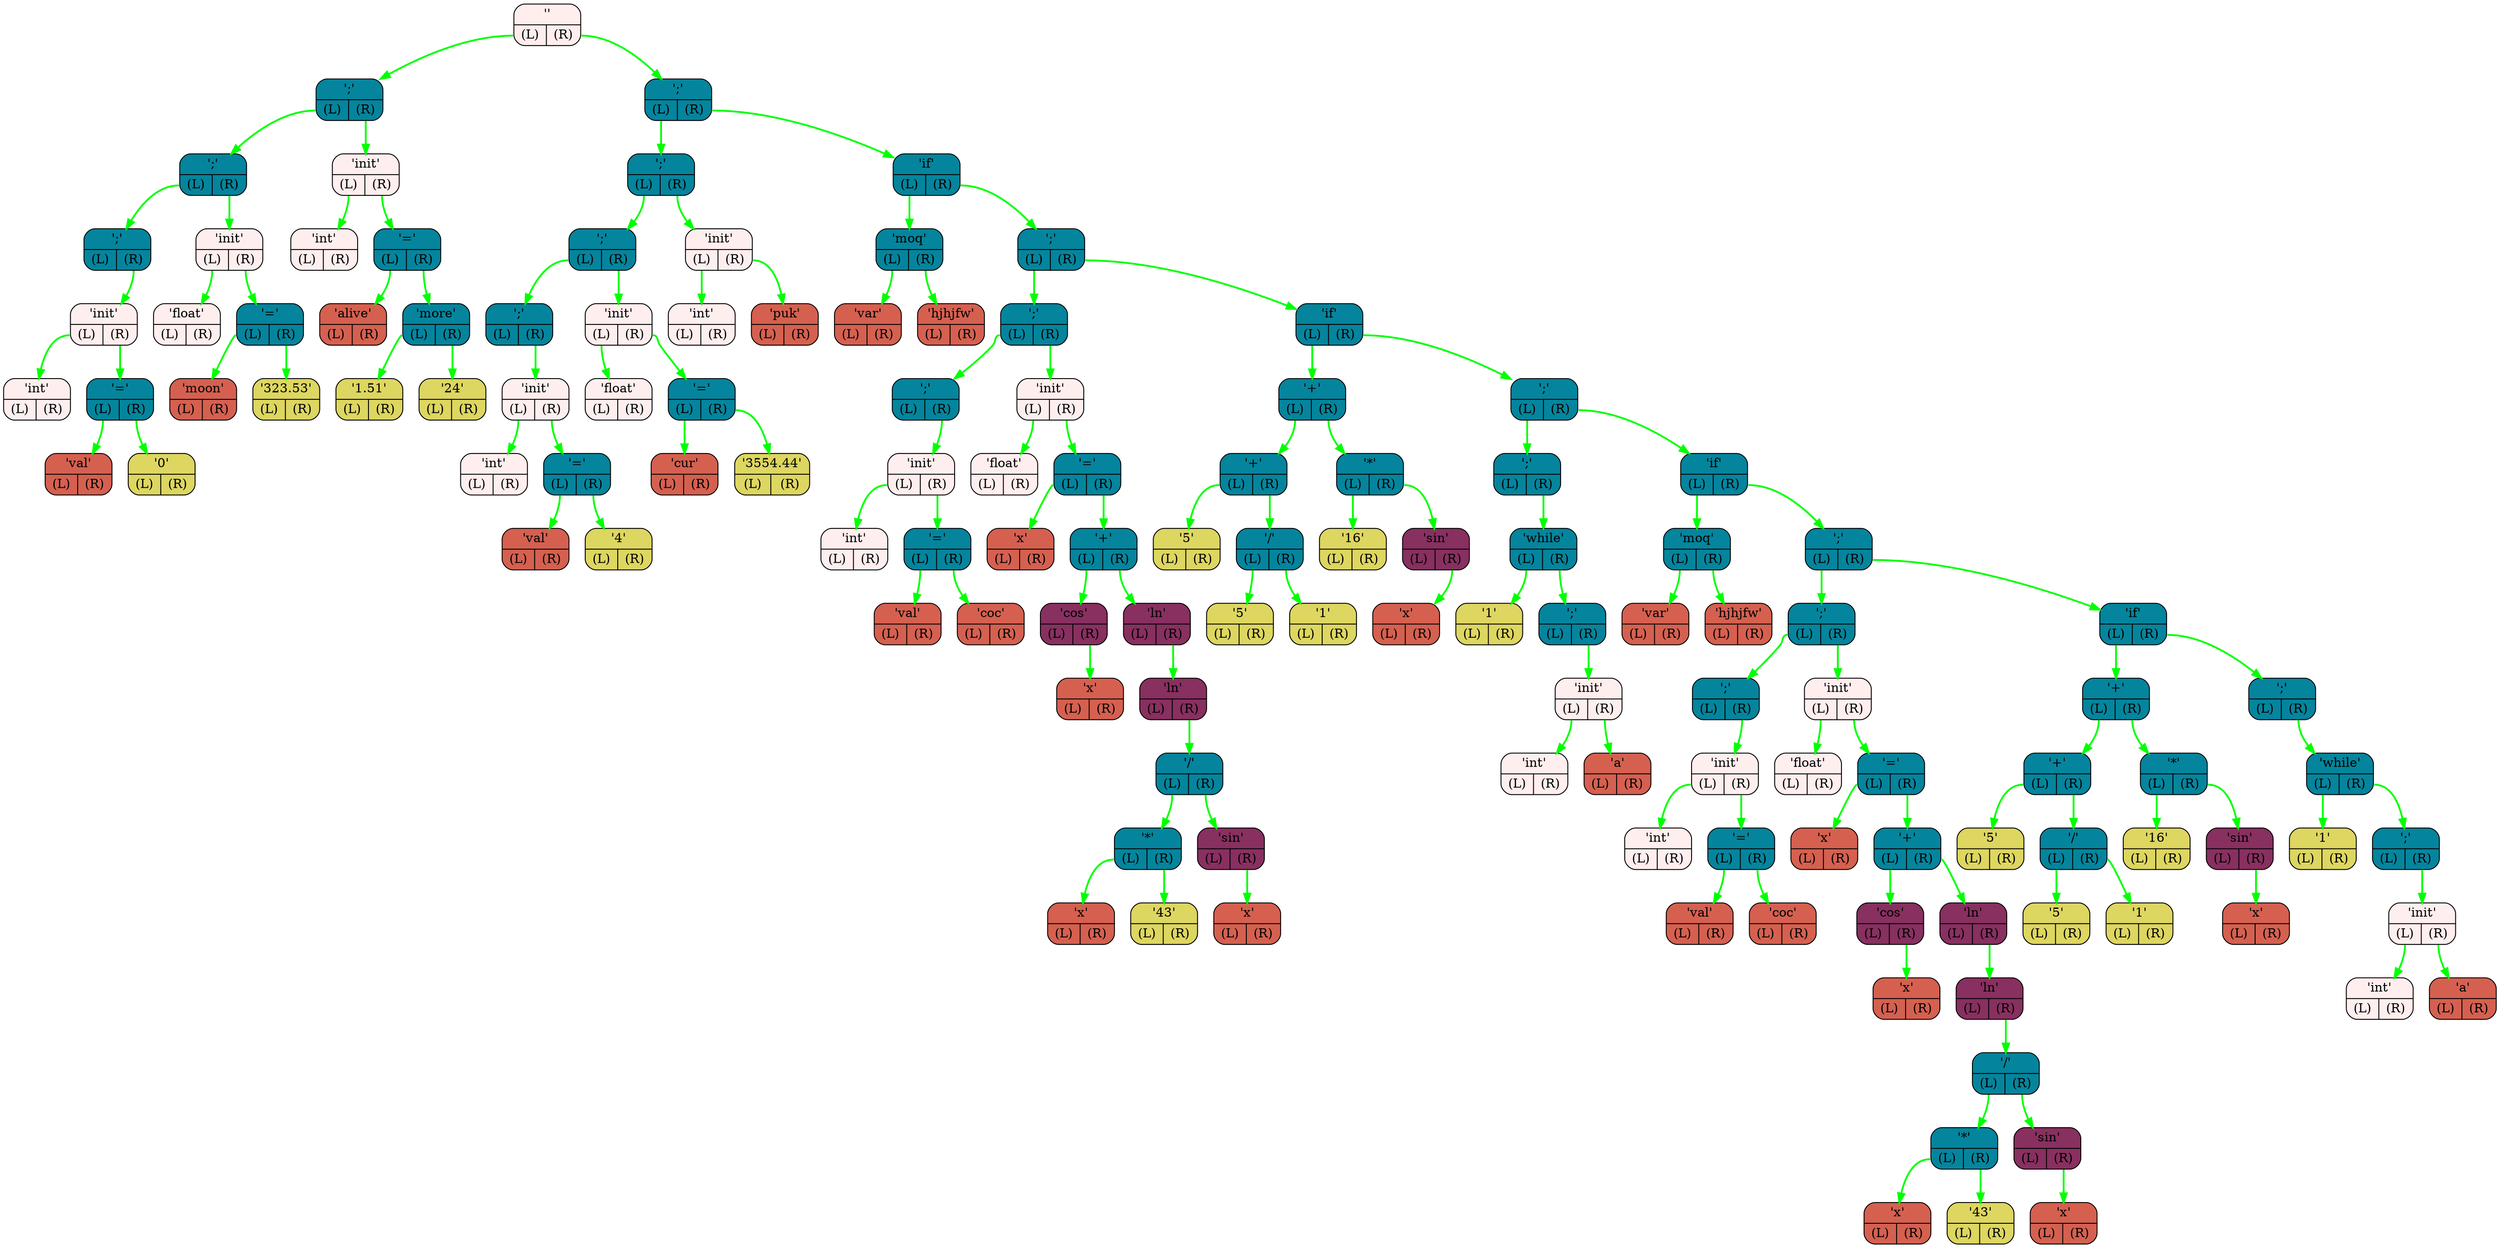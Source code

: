 digraph G{
    rankdir=TB;
    NODE0x7ffe79011ff8[shape="Mrecord",color="black",fillcolor="#FFEEEE",style="filled",label="{'' | {<L> (L) | <R> (R)}}"]
    NODE0x7ffe79012020[shape="Mrecord",color="black",fillcolor="#04859D",style="filled",label="{';' | {<L> (L) | <R> (R)}}"]
    NODE0x7ffe79012048[shape="Mrecord",color="black",fillcolor="#04859D",style="filled",label="{';' | {<L> (L) | <R> (R)}}"]
    NODE0x7ffe79012070[shape="Mrecord",color="black",fillcolor="#04859D",style="filled",label="{';' | {<L> (L) | <R> (R)}}"]
    NODE0x7ffe79012098[shape="Mrecord",color="black",fillcolor="#FFEEEE",style="filled",label="{'init' | {<L> (L) | <R> (R)}}"]
    NODE0x7ffe790120c0[shape="Mrecord",color="black",fillcolor="#FFEEEE",style="filled",label="{'int' | {<L> (L) | <R> (R)}}"]
    NODE0x7ffe790120e8[shape="Mrecord",color="black",fillcolor="#04859D",style="filled",label="{'=' | {<L> (L) | <R> (R)}}"]
    NODE0x7ffe79012110[shape="Mrecord",color="black",fillcolor="#d56050",style="filled",label="{'val' | {<L> (L) | <R> (R)}}"]
    NODE0x7ffe79012138[shape="Mrecord",color="black",fillcolor="#ddd660",style="filled",label="{'0' | {<L> (L) | <R> (R)}}"]
    NODE0x7ffe79012160[shape="Mrecord",color="black",fillcolor="#FFEEEE",style="filled",label="{'init' | {<L> (L) | <R> (R)}}"]
    NODE0x7ffe79012188[shape="Mrecord",color="black",fillcolor="#FFEEEE",style="filled",label="{'float' | {<L> (L) | <R> (R)}}"]
    NODE0x7ffe790121b0[shape="Mrecord",color="black",fillcolor="#04859D",style="filled",label="{'=' | {<L> (L) | <R> (R)}}"]
    NODE0x7ffe790121d8[shape="Mrecord",color="black",fillcolor="#d56050",style="filled",label="{'moon' | {<L> (L) | <R> (R)}}"]
    NODE0x7ffe79012200[shape="Mrecord",color="black",fillcolor="#ddd660",style="filled",label="{'323.53' | {<L> (L) | <R> (R)}}"]
    NODE0x7ffe79012228[shape="Mrecord",color="black",fillcolor="#FFEEEE",style="filled",label="{'init' | {<L> (L) | <R> (R)}}"]
    NODE0x7ffe79012250[shape="Mrecord",color="black",fillcolor="#FFEEEE",style="filled",label="{'int' | {<L> (L) | <R> (R)}}"]
    NODE0x7ffe79012278[shape="Mrecord",color="black",fillcolor="#04859D",style="filled",label="{'=' | {<L> (L) | <R> (R)}}"]
    NODE0x7ffe790122a0[shape="Mrecord",color="black",fillcolor="#d56050",style="filled",label="{'alive' | {<L> (L) | <R> (R)}}"]
    NODE0x7ffe790122c8[shape="Mrecord",color="black",fillcolor="#04859D",style="filled",label="{'more' | {<L> (L) | <R> (R)}}"]
    NODE0x7ffe790122f0[shape="Mrecord",color="black",fillcolor="#ddd660",style="filled",label="{'1.51' | {<L> (L) | <R> (R)}}"]
    NODE0x7ffe79012318[shape="Mrecord",color="black",fillcolor="#ddd660",style="filled",label="{'24' | {<L> (L) | <R> (R)}}"]
    NODE0x7ffe79012340[shape="Mrecord",color="black",fillcolor="#04859D",style="filled",label="{';' | {<L> (L) | <R> (R)}}"]
    NODE0x7ffe79012368[shape="Mrecord",color="black",fillcolor="#04859D",style="filled",label="{';' | {<L> (L) | <R> (R)}}"]
    NODE0x7ffe79012390[shape="Mrecord",color="black",fillcolor="#04859D",style="filled",label="{';' | {<L> (L) | <R> (R)}}"]
    NODE0x7ffe790123b8[shape="Mrecord",color="black",fillcolor="#04859D",style="filled",label="{';' | {<L> (L) | <R> (R)}}"]
    NODE0x7ffe790123e0[shape="Mrecord",color="black",fillcolor="#FFEEEE",style="filled",label="{'init' | {<L> (L) | <R> (R)}}"]
    NODE0x7ffe79012408[shape="Mrecord",color="black",fillcolor="#FFEEEE",style="filled",label="{'int' | {<L> (L) | <R> (R)}}"]
    NODE0x7ffe79012430[shape="Mrecord",color="black",fillcolor="#04859D",style="filled",label="{'=' | {<L> (L) | <R> (R)}}"]
    NODE0x7ffe79012458[shape="Mrecord",color="black",fillcolor="#d56050",style="filled",label="{'val' | {<L> (L) | <R> (R)}}"]
    NODE0x7ffe79012480[shape="Mrecord",color="black",fillcolor="#ddd660",style="filled",label="{'4' | {<L> (L) | <R> (R)}}"]
    NODE0x7ffe790124a8[shape="Mrecord",color="black",fillcolor="#FFEEEE",style="filled",label="{'init' | {<L> (L) | <R> (R)}}"]
    NODE0x7ffe790124d0[shape="Mrecord",color="black",fillcolor="#FFEEEE",style="filled",label="{'float' | {<L> (L) | <R> (R)}}"]
    NODE0x7ffe790124f8[shape="Mrecord",color="black",fillcolor="#04859D",style="filled",label="{'=' | {<L> (L) | <R> (R)}}"]
    NODE0x7ffe79012520[shape="Mrecord",color="black",fillcolor="#d56050",style="filled",label="{'cur' | {<L> (L) | <R> (R)}}"]
    NODE0x7ffe79012548[shape="Mrecord",color="black",fillcolor="#ddd660",style="filled",label="{'3554.44' | {<L> (L) | <R> (R)}}"]
    NODE0x7ffe79012570[shape="Mrecord",color="black",fillcolor="#FFEEEE",style="filled",label="{'init' | {<L> (L) | <R> (R)}}"]
    NODE0x7ffe79012598[shape="Mrecord",color="black",fillcolor="#FFEEEE",style="filled",label="{'int' | {<L> (L) | <R> (R)}}"]
    NODE0x7ffe790125c0[shape="Mrecord",color="black",fillcolor="#d56050",style="filled",label="{'puk' | {<L> (L) | <R> (R)}}"]
    NODE0x7ffe790125e8[shape="Mrecord",color="black",fillcolor="#04859D",style="filled",label="{'if' | {<L> (L) | <R> (R)}}"]
    NODE0x7ffe79012610[shape="Mrecord",color="black",fillcolor="#04859D",style="filled",label="{'moq' | {<L> (L) | <R> (R)}}"]
    NODE0x7ffe79012638[shape="Mrecord",color="black",fillcolor="#d56050",style="filled",label="{'var' | {<L> (L) | <R> (R)}}"]
    NODE0x7ffe79012660[shape="Mrecord",color="black",fillcolor="#d56050",style="filled",label="{'hjhjfw' | {<L> (L) | <R> (R)}}"]
    NODE0x7ffe79012688[shape="Mrecord",color="black",fillcolor="#04859D",style="filled",label="{';' | {<L> (L) | <R> (R)}}"]
    NODE0x7ffe790126b0[shape="Mrecord",color="black",fillcolor="#04859D",style="filled",label="{';' | {<L> (L) | <R> (R)}}"]
    NODE0x7ffe790126d8[shape="Mrecord",color="black",fillcolor="#04859D",style="filled",label="{';' | {<L> (L) | <R> (R)}}"]
    NODE0x7ffe79012700[shape="Mrecord",color="black",fillcolor="#FFEEEE",style="filled",label="{'init' | {<L> (L) | <R> (R)}}"]
    NODE0x7ffe79012728[shape="Mrecord",color="black",fillcolor="#FFEEEE",style="filled",label="{'int' | {<L> (L) | <R> (R)}}"]
    NODE0x7ffe79012750[shape="Mrecord",color="black",fillcolor="#04859D",style="filled",label="{'=' | {<L> (L) | <R> (R)}}"]
    NODE0x7ffe79012778[shape="Mrecord",color="black",fillcolor="#d56050",style="filled",label="{'val' | {<L> (L) | <R> (R)}}"]
    NODE0x7ffe790127a0[shape="Mrecord",color="black",fillcolor="#d56050",style="filled",label="{'coc' | {<L> (L) | <R> (R)}}"]
    NODE0x7ffe790127c8[shape="Mrecord",color="black",fillcolor="#FFEEEE",style="filled",label="{'init' | {<L> (L) | <R> (R)}}"]
    NODE0x7ffe790127f0[shape="Mrecord",color="black",fillcolor="#FFEEEE",style="filled",label="{'float' | {<L> (L) | <R> (R)}}"]
    NODE0x7ffe79012818[shape="Mrecord",color="black",fillcolor="#04859D",style="filled",label="{'=' | {<L> (L) | <R> (R)}}"]
    NODE0x7ffe79012840[shape="Mrecord",color="black",fillcolor="#d56050",style="filled",label="{'x' | {<L> (L) | <R> (R)}}"]
    NODE0x7ffe79012868[shape="Mrecord",color="black",fillcolor="#04859D",style="filled",label="{'+' | {<L> (L) | <R> (R)}}"]
    NODE0x7ffe79012890[shape="Mrecord",color="black",fillcolor="#883060",style="filled",label="{'cos' | {<L> (L) | <R> (R)}}"]
    NODE0x7ffe790128b8[shape="Mrecord",color="black",fillcolor="#d56050",style="filled",label="{'x' | {<L> (L) | <R> (R)}}"]
    NODE0x7ffe790128e0[shape="Mrecord",color="black",fillcolor="#883060",style="filled",label="{'ln' | {<L> (L) | <R> (R)}}"]
    NODE0x7ffe79012908[shape="Mrecord",color="black",fillcolor="#883060",style="filled",label="{'ln' | {<L> (L) | <R> (R)}}"]
    NODE0x7ffe79012930[shape="Mrecord",color="black",fillcolor="#04859D",style="filled",label="{'/' | {<L> (L) | <R> (R)}}"]
    NODE0x7ffe79012958[shape="Mrecord",color="black",fillcolor="#04859D",style="filled",label="{'*' | {<L> (L) | <R> (R)}}"]
    NODE0x7ffe79012980[shape="Mrecord",color="black",fillcolor="#d56050",style="filled",label="{'x' | {<L> (L) | <R> (R)}}"]
    NODE0x7ffe790129a8[shape="Mrecord",color="black",fillcolor="#ddd660",style="filled",label="{'43' | {<L> (L) | <R> (R)}}"]
    NODE0x7ffe790129d0[shape="Mrecord",color="black",fillcolor="#883060",style="filled",label="{'sin' | {<L> (L) | <R> (R)}}"]
    NODE0x7ffe790129f8[shape="Mrecord",color="black",fillcolor="#d56050",style="filled",label="{'x' | {<L> (L) | <R> (R)}}"]
    NODE0x7ffe79012a20[shape="Mrecord",color="black",fillcolor="#04859D",style="filled",label="{'if' | {<L> (L) | <R> (R)}}"]
    NODE0x7ffe79012a48[shape="Mrecord",color="black",fillcolor="#04859D",style="filled",label="{'+' | {<L> (L) | <R> (R)}}"]
    NODE0x7ffe79012a70[shape="Mrecord",color="black",fillcolor="#04859D",style="filled",label="{'+' | {<L> (L) | <R> (R)}}"]
    NODE0x7ffe79012a98[shape="Mrecord",color="black",fillcolor="#ddd660",style="filled",label="{'5' | {<L> (L) | <R> (R)}}"]
    NODE0x7ffe79012ac0[shape="Mrecord",color="black",fillcolor="#04859D",style="filled",label="{'/' | {<L> (L) | <R> (R)}}"]
    NODE0x7ffe79012ae8[shape="Mrecord",color="black",fillcolor="#ddd660",style="filled",label="{'5' | {<L> (L) | <R> (R)}}"]
    NODE0x7ffe79012b10[shape="Mrecord",color="black",fillcolor="#ddd660",style="filled",label="{'1' | {<L> (L) | <R> (R)}}"]
    NODE0x7ffe79012b38[shape="Mrecord",color="black",fillcolor="#04859D",style="filled",label="{'*' | {<L> (L) | <R> (R)}}"]
    NODE0x7ffe79012b60[shape="Mrecord",color="black",fillcolor="#ddd660",style="filled",label="{'16' | {<L> (L) | <R> (R)}}"]
    NODE0x7ffe79012b88[shape="Mrecord",color="black",fillcolor="#883060",style="filled",label="{'sin' | {<L> (L) | <R> (R)}}"]
    NODE0x7ffe79012bb0[shape="Mrecord",color="black",fillcolor="#d56050",style="filled",label="{'x' | {<L> (L) | <R> (R)}}"]
    NODE0x7ffe79012bd8[shape="Mrecord",color="black",fillcolor="#04859D",style="filled",label="{';' | {<L> (L) | <R> (R)}}"]
    NODE0x7ffe79012c00[shape="Mrecord",color="black",fillcolor="#04859D",style="filled",label="{';' | {<L> (L) | <R> (R)}}"]
    NODE0x7ffe79012c28[shape="Mrecord",color="black",fillcolor="#04859D",style="filled",label="{'while' | {<L> (L) | <R> (R)}}"]
    NODE0x7ffe79012c50[shape="Mrecord",color="black",fillcolor="#ddd660",style="filled",label="{'1' | {<L> (L) | <R> (R)}}"]
    NODE0x7ffe79012c78[shape="Mrecord",color="black",fillcolor="#04859D",style="filled",label="{';' | {<L> (L) | <R> (R)}}"]
    NODE0x7ffe79012ca0[shape="Mrecord",color="black",fillcolor="#FFEEEE",style="filled",label="{'init' | {<L> (L) | <R> (R)}}"]
    NODE0x7ffe79012cc8[shape="Mrecord",color="black",fillcolor="#FFEEEE",style="filled",label="{'int' | {<L> (L) | <R> (R)}}"]
    NODE0x7ffe79012cf0[shape="Mrecord",color="black",fillcolor="#d56050",style="filled",label="{'a' | {<L> (L) | <R> (R)}}"]
    NODE0x7ffe79012d18[shape="Mrecord",color="black",fillcolor="#04859D",style="filled",label="{'if' | {<L> (L) | <R> (R)}}"]
    NODE0x7ffe79012d40[shape="Mrecord",color="black",fillcolor="#04859D",style="filled",label="{'moq' | {<L> (L) | <R> (R)}}"]
    NODE0x7ffe79012d68[shape="Mrecord",color="black",fillcolor="#d56050",style="filled",label="{'var' | {<L> (L) | <R> (R)}}"]
    NODE0x7ffe79012d90[shape="Mrecord",color="black",fillcolor="#d56050",style="filled",label="{'hjhjfw' | {<L> (L) | <R> (R)}}"]
    NODE0x7ffe79012db8[shape="Mrecord",color="black",fillcolor="#04859D",style="filled",label="{';' | {<L> (L) | <R> (R)}}"]
    NODE0x7ffe79012de0[shape="Mrecord",color="black",fillcolor="#04859D",style="filled",label="{';' | {<L> (L) | <R> (R)}}"]
    NODE0x7ffe79012e08[shape="Mrecord",color="black",fillcolor="#04859D",style="filled",label="{';' | {<L> (L) | <R> (R)}}"]
    NODE0x7ffe79012e30[shape="Mrecord",color="black",fillcolor="#FFEEEE",style="filled",label="{'init' | {<L> (L) | <R> (R)}}"]
    NODE0x7ffe79012e58[shape="Mrecord",color="black",fillcolor="#FFEEEE",style="filled",label="{'int' | {<L> (L) | <R> (R)}}"]
    NODE0x7ffe79012e80[shape="Mrecord",color="black",fillcolor="#04859D",style="filled",label="{'=' | {<L> (L) | <R> (R)}}"]
    NODE0x7ffe79012ea8[shape="Mrecord",color="black",fillcolor="#d56050",style="filled",label="{'val' | {<L> (L) | <R> (R)}}"]
    NODE0x7ffe79012ed0[shape="Mrecord",color="black",fillcolor="#d56050",style="filled",label="{'coc' | {<L> (L) | <R> (R)}}"]
    NODE0x7ffe79012ef8[shape="Mrecord",color="black",fillcolor="#FFEEEE",style="filled",label="{'init' | {<L> (L) | <R> (R)}}"]
    NODE0x7ffe79012f20[shape="Mrecord",color="black",fillcolor="#FFEEEE",style="filled",label="{'float' | {<L> (L) | <R> (R)}}"]
    NODE0x7ffe79012f48[shape="Mrecord",color="black",fillcolor="#04859D",style="filled",label="{'=' | {<L> (L) | <R> (R)}}"]
    NODE0x7ffe79012f70[shape="Mrecord",color="black",fillcolor="#d56050",style="filled",label="{'x' | {<L> (L) | <R> (R)}}"]
    NODE0x7ffe79012f98[shape="Mrecord",color="black",fillcolor="#04859D",style="filled",label="{'+' | {<L> (L) | <R> (R)}}"]
    NODE0x7ffe79012fc0[shape="Mrecord",color="black",fillcolor="#883060",style="filled",label="{'cos' | {<L> (L) | <R> (R)}}"]
    NODE0x7ffe79012fe8[shape="Mrecord",color="black",fillcolor="#d56050",style="filled",label="{'x' | {<L> (L) | <R> (R)}}"]
    NODE0x7ffe79013010[shape="Mrecord",color="black",fillcolor="#883060",style="filled",label="{'ln' | {<L> (L) | <R> (R)}}"]
    NODE0x7ffe79013038[shape="Mrecord",color="black",fillcolor="#883060",style="filled",label="{'ln' | {<L> (L) | <R> (R)}}"]
    NODE0x7ffe79013060[shape="Mrecord",color="black",fillcolor="#04859D",style="filled",label="{'/' | {<L> (L) | <R> (R)}}"]
    NODE0x7ffe79013088[shape="Mrecord",color="black",fillcolor="#04859D",style="filled",label="{'*' | {<L> (L) | <R> (R)}}"]
    NODE0x7ffe790130b0[shape="Mrecord",color="black",fillcolor="#d56050",style="filled",label="{'x' | {<L> (L) | <R> (R)}}"]
    NODE0x7ffe790130d8[shape="Mrecord",color="black",fillcolor="#ddd660",style="filled",label="{'43' | {<L> (L) | <R> (R)}}"]
    NODE0x7ffe79013100[shape="Mrecord",color="black",fillcolor="#883060",style="filled",label="{'sin' | {<L> (L) | <R> (R)}}"]
    NODE0x7ffe79013128[shape="Mrecord",color="black",fillcolor="#d56050",style="filled",label="{'x' | {<L> (L) | <R> (R)}}"]
    NODE0x7ffe79013150[shape="Mrecord",color="black",fillcolor="#04859D",style="filled",label="{'if' | {<L> (L) | <R> (R)}}"]
    NODE0x7ffe79013178[shape="Mrecord",color="black",fillcolor="#04859D",style="filled",label="{'+' | {<L> (L) | <R> (R)}}"]
    NODE0x7ffe790131a0[shape="Mrecord",color="black",fillcolor="#04859D",style="filled",label="{'+' | {<L> (L) | <R> (R)}}"]
    NODE0x7ffe790131c8[shape="Mrecord",color="black",fillcolor="#ddd660",style="filled",label="{'5' | {<L> (L) | <R> (R)}}"]
    NODE0x7ffe790131f0[shape="Mrecord",color="black",fillcolor="#04859D",style="filled",label="{'/' | {<L> (L) | <R> (R)}}"]
    NODE0x7ffe79013218[shape="Mrecord",color="black",fillcolor="#ddd660",style="filled",label="{'5' | {<L> (L) | <R> (R)}}"]
    NODE0x7ffe79013240[shape="Mrecord",color="black",fillcolor="#ddd660",style="filled",label="{'1' | {<L> (L) | <R> (R)}}"]
    NODE0x7ffe79013268[shape="Mrecord",color="black",fillcolor="#04859D",style="filled",label="{'*' | {<L> (L) | <R> (R)}}"]
    NODE0x7ffe79013290[shape="Mrecord",color="black",fillcolor="#ddd660",style="filled",label="{'16' | {<L> (L) | <R> (R)}}"]
    NODE0x7ffe790132b8[shape="Mrecord",color="black",fillcolor="#883060",style="filled",label="{'sin' | {<L> (L) | <R> (R)}}"]
    NODE0x7ffe790132e0[shape="Mrecord",color="black",fillcolor="#d56050",style="filled",label="{'x' | {<L> (L) | <R> (R)}}"]
    NODE0x7ffe79013308[shape="Mrecord",color="black",fillcolor="#04859D",style="filled",label="{';' | {<L> (L) | <R> (R)}}"]
    NODE0x7ffe79013330[shape="Mrecord",color="black",fillcolor="#04859D",style="filled",label="{'while' | {<L> (L) | <R> (R)}}"]
    NODE0x7ffe79013358[shape="Mrecord",color="black",fillcolor="#ddd660",style="filled",label="{'1' | {<L> (L) | <R> (R)}}"]
    NODE0x7ffe79013380[shape="Mrecord",color="black",fillcolor="#04859D",style="filled",label="{';' | {<L> (L) | <R> (R)}}"]
    NODE0x7ffe790133a8[shape="Mrecord",color="black",fillcolor="#FFEEEE",style="filled",label="{'init' | {<L> (L) | <R> (R)}}"]
    NODE0x7ffe790133d0[shape="Mrecord",color="black",fillcolor="#FFEEEE",style="filled",label="{'int' | {<L> (L) | <R> (R)}}"]
    NODE0x7ffe790133f8[shape="Mrecord",color="black",fillcolor="#d56050",style="filled",label="{'a' | {<L> (L) | <R> (R)}}"]
    NODE0x7ffe790120e8:L-> NODE0x7ffe79012110 [color="#00FF00",penwidth=2,label=""]
    NODE0x7ffe790120e8:R-> NODE0x7ffe79012138 [color="#00FF00",penwidth=2,label=""]
    NODE0x7ffe79012098:L-> NODE0x7ffe790120c0 [color="#00FF00",penwidth=2,label=""]
    NODE0x7ffe79012098:R-> NODE0x7ffe790120e8 [color="#00FF00",penwidth=2,label=""]
    NODE0x7ffe79012070:R-> NODE0x7ffe79012098 [color="#00FF00",penwidth=2,label=""]
    NODE0x7ffe790121b0:L-> NODE0x7ffe790121d8 [color="#00FF00",penwidth=2,label=""]
    NODE0x7ffe790121b0:R-> NODE0x7ffe79012200 [color="#00FF00",penwidth=2,label=""]
    NODE0x7ffe79012160:L-> NODE0x7ffe79012188 [color="#00FF00",penwidth=2,label=""]
    NODE0x7ffe79012160:R-> NODE0x7ffe790121b0 [color="#00FF00",penwidth=2,label=""]
    NODE0x7ffe79012048:L-> NODE0x7ffe79012070 [color="#00FF00",penwidth=2,label=""]
    NODE0x7ffe79012048:R-> NODE0x7ffe79012160 [color="#00FF00",penwidth=2,label=""]
    NODE0x7ffe790122c8:L-> NODE0x7ffe790122f0 [color="#00FF00",penwidth=2,label=""]
    NODE0x7ffe790122c8:R-> NODE0x7ffe79012318 [color="#00FF00",penwidth=2,label=""]
    NODE0x7ffe79012278:L-> NODE0x7ffe790122a0 [color="#00FF00",penwidth=2,label=""]
    NODE0x7ffe79012278:R-> NODE0x7ffe790122c8 [color="#00FF00",penwidth=2,label=""]
    NODE0x7ffe79012228:L-> NODE0x7ffe79012250 [color="#00FF00",penwidth=2,label=""]
    NODE0x7ffe79012228:R-> NODE0x7ffe79012278 [color="#00FF00",penwidth=2,label=""]
    NODE0x7ffe79012020:L-> NODE0x7ffe79012048 [color="#00FF00",penwidth=2,label=""]
    NODE0x7ffe79012020:R-> NODE0x7ffe79012228 [color="#00FF00",penwidth=2,label=""]
    NODE0x7ffe79012430:L-> NODE0x7ffe79012458 [color="#00FF00",penwidth=2,label=""]
    NODE0x7ffe79012430:R-> NODE0x7ffe79012480 [color="#00FF00",penwidth=2,label=""]
    NODE0x7ffe790123e0:L-> NODE0x7ffe79012408 [color="#00FF00",penwidth=2,label=""]
    NODE0x7ffe790123e0:R-> NODE0x7ffe79012430 [color="#00FF00",penwidth=2,label=""]
    NODE0x7ffe790123b8:R-> NODE0x7ffe790123e0 [color="#00FF00",penwidth=2,label=""]
    NODE0x7ffe790124f8:L-> NODE0x7ffe79012520 [color="#00FF00",penwidth=2,label=""]
    NODE0x7ffe790124f8:R-> NODE0x7ffe79012548 [color="#00FF00",penwidth=2,label=""]
    NODE0x7ffe790124a8:L-> NODE0x7ffe790124d0 [color="#00FF00",penwidth=2,label=""]
    NODE0x7ffe790124a8:R-> NODE0x7ffe790124f8 [color="#00FF00",penwidth=2,label=""]
    NODE0x7ffe79012390:L-> NODE0x7ffe790123b8 [color="#00FF00",penwidth=2,label=""]
    NODE0x7ffe79012390:R-> NODE0x7ffe790124a8 [color="#00FF00",penwidth=2,label=""]
    NODE0x7ffe79012570:L-> NODE0x7ffe79012598 [color="#00FF00",penwidth=2,label=""]
    NODE0x7ffe79012570:R-> NODE0x7ffe790125c0 [color="#00FF00",penwidth=2,label=""]
    NODE0x7ffe79012368:L-> NODE0x7ffe79012390 [color="#00FF00",penwidth=2,label=""]
    NODE0x7ffe79012368:R-> NODE0x7ffe79012570 [color="#00FF00",penwidth=2,label=""]
    NODE0x7ffe79012610:L-> NODE0x7ffe79012638 [color="#00FF00",penwidth=2,label=""]
    NODE0x7ffe79012610:R-> NODE0x7ffe79012660 [color="#00FF00",penwidth=2,label=""]
    NODE0x7ffe79012750:L-> NODE0x7ffe79012778 [color="#00FF00",penwidth=2,label=""]
    NODE0x7ffe79012750:R-> NODE0x7ffe790127a0 [color="#00FF00",penwidth=2,label=""]
    NODE0x7ffe79012700:L-> NODE0x7ffe79012728 [color="#00FF00",penwidth=2,label=""]
    NODE0x7ffe79012700:R-> NODE0x7ffe79012750 [color="#00FF00",penwidth=2,label=""]
    NODE0x7ffe790126d8:R-> NODE0x7ffe79012700 [color="#00FF00",penwidth=2,label=""]
    NODE0x7ffe79012890:R-> NODE0x7ffe790128b8 [color="#00FF00",penwidth=2,label=""]
    NODE0x7ffe79012958:L-> NODE0x7ffe79012980 [color="#00FF00",penwidth=2,label=""]
    NODE0x7ffe79012958:R-> NODE0x7ffe790129a8 [color="#00FF00",penwidth=2,label=""]
    NODE0x7ffe790129d0:R-> NODE0x7ffe790129f8 [color="#00FF00",penwidth=2,label=""]
    NODE0x7ffe79012930:L-> NODE0x7ffe79012958 [color="#00FF00",penwidth=2,label=""]
    NODE0x7ffe79012930:R-> NODE0x7ffe790129d0 [color="#00FF00",penwidth=2,label=""]
    NODE0x7ffe79012908:R-> NODE0x7ffe79012930 [color="#00FF00",penwidth=2,label=""]
    NODE0x7ffe790128e0:R-> NODE0x7ffe79012908 [color="#00FF00",penwidth=2,label=""]
    NODE0x7ffe79012868:L-> NODE0x7ffe79012890 [color="#00FF00",penwidth=2,label=""]
    NODE0x7ffe79012868:R-> NODE0x7ffe790128e0 [color="#00FF00",penwidth=2,label=""]
    NODE0x7ffe79012818:L-> NODE0x7ffe79012840 [color="#00FF00",penwidth=2,label=""]
    NODE0x7ffe79012818:R-> NODE0x7ffe79012868 [color="#00FF00",penwidth=2,label=""]
    NODE0x7ffe790127c8:L-> NODE0x7ffe790127f0 [color="#00FF00",penwidth=2,label=""]
    NODE0x7ffe790127c8:R-> NODE0x7ffe79012818 [color="#00FF00",penwidth=2,label=""]
    NODE0x7ffe790126b0:L-> NODE0x7ffe790126d8 [color="#00FF00",penwidth=2,label=""]
    NODE0x7ffe790126b0:R-> NODE0x7ffe790127c8 [color="#00FF00",penwidth=2,label=""]
    NODE0x7ffe79012ac0:L-> NODE0x7ffe79012ae8 [color="#00FF00",penwidth=2,label=""]
    NODE0x7ffe79012ac0:R-> NODE0x7ffe79012b10 [color="#00FF00",penwidth=2,label=""]
    NODE0x7ffe79012a70:L-> NODE0x7ffe79012a98 [color="#00FF00",penwidth=2,label=""]
    NODE0x7ffe79012a70:R-> NODE0x7ffe79012ac0 [color="#00FF00",penwidth=2,label=""]
    NODE0x7ffe79012b88:R-> NODE0x7ffe79012bb0 [color="#00FF00",penwidth=2,label=""]
    NODE0x7ffe79012b38:L-> NODE0x7ffe79012b60 [color="#00FF00",penwidth=2,label=""]
    NODE0x7ffe79012b38:R-> NODE0x7ffe79012b88 [color="#00FF00",penwidth=2,label=""]
    NODE0x7ffe79012a48:L-> NODE0x7ffe79012a70 [color="#00FF00",penwidth=2,label=""]
    NODE0x7ffe79012a48:R-> NODE0x7ffe79012b38 [color="#00FF00",penwidth=2,label=""]
    NODE0x7ffe79012ca0:L-> NODE0x7ffe79012cc8 [color="#00FF00",penwidth=2,label=""]
    NODE0x7ffe79012ca0:R-> NODE0x7ffe79012cf0 [color="#00FF00",penwidth=2,label=""]
    NODE0x7ffe79012c78:R-> NODE0x7ffe79012ca0 [color="#00FF00",penwidth=2,label=""]
    NODE0x7ffe79012c28:L-> NODE0x7ffe79012c50 [color="#00FF00",penwidth=2,label=""]
    NODE0x7ffe79012c28:R-> NODE0x7ffe79012c78 [color="#00FF00",penwidth=2,label=""]
    NODE0x7ffe79012c00:R-> NODE0x7ffe79012c28 [color="#00FF00",penwidth=2,label=""]
    NODE0x7ffe79012d40:L-> NODE0x7ffe79012d68 [color="#00FF00",penwidth=2,label=""]
    NODE0x7ffe79012d40:R-> NODE0x7ffe79012d90 [color="#00FF00",penwidth=2,label=""]
    NODE0x7ffe79012e80:L-> NODE0x7ffe79012ea8 [color="#00FF00",penwidth=2,label=""]
    NODE0x7ffe79012e80:R-> NODE0x7ffe79012ed0 [color="#00FF00",penwidth=2,label=""]
    NODE0x7ffe79012e30:L-> NODE0x7ffe79012e58 [color="#00FF00",penwidth=2,label=""]
    NODE0x7ffe79012e30:R-> NODE0x7ffe79012e80 [color="#00FF00",penwidth=2,label=""]
    NODE0x7ffe79012e08:R-> NODE0x7ffe79012e30 [color="#00FF00",penwidth=2,label=""]
    NODE0x7ffe79012fc0:R-> NODE0x7ffe79012fe8 [color="#00FF00",penwidth=2,label=""]
    NODE0x7ffe79013088:L-> NODE0x7ffe790130b0 [color="#00FF00",penwidth=2,label=""]
    NODE0x7ffe79013088:R-> NODE0x7ffe790130d8 [color="#00FF00",penwidth=2,label=""]
    NODE0x7ffe79013100:R-> NODE0x7ffe79013128 [color="#00FF00",penwidth=2,label=""]
    NODE0x7ffe79013060:L-> NODE0x7ffe79013088 [color="#00FF00",penwidth=2,label=""]
    NODE0x7ffe79013060:R-> NODE0x7ffe79013100 [color="#00FF00",penwidth=2,label=""]
    NODE0x7ffe79013038:R-> NODE0x7ffe79013060 [color="#00FF00",penwidth=2,label=""]
    NODE0x7ffe79013010:R-> NODE0x7ffe79013038 [color="#00FF00",penwidth=2,label=""]
    NODE0x7ffe79012f98:L-> NODE0x7ffe79012fc0 [color="#00FF00",penwidth=2,label=""]
    NODE0x7ffe79012f98:R-> NODE0x7ffe79013010 [color="#00FF00",penwidth=2,label=""]
    NODE0x7ffe79012f48:L-> NODE0x7ffe79012f70 [color="#00FF00",penwidth=2,label=""]
    NODE0x7ffe79012f48:R-> NODE0x7ffe79012f98 [color="#00FF00",penwidth=2,label=""]
    NODE0x7ffe79012ef8:L-> NODE0x7ffe79012f20 [color="#00FF00",penwidth=2,label=""]
    NODE0x7ffe79012ef8:R-> NODE0x7ffe79012f48 [color="#00FF00",penwidth=2,label=""]
    NODE0x7ffe79012de0:L-> NODE0x7ffe79012e08 [color="#00FF00",penwidth=2,label=""]
    NODE0x7ffe79012de0:R-> NODE0x7ffe79012ef8 [color="#00FF00",penwidth=2,label=""]
    NODE0x7ffe790131f0:L-> NODE0x7ffe79013218 [color="#00FF00",penwidth=2,label=""]
    NODE0x7ffe790131f0:R-> NODE0x7ffe79013240 [color="#00FF00",penwidth=2,label=""]
    NODE0x7ffe790131a0:L-> NODE0x7ffe790131c8 [color="#00FF00",penwidth=2,label=""]
    NODE0x7ffe790131a0:R-> NODE0x7ffe790131f0 [color="#00FF00",penwidth=2,label=""]
    NODE0x7ffe790132b8:R-> NODE0x7ffe790132e0 [color="#00FF00",penwidth=2,label=""]
    NODE0x7ffe79013268:L-> NODE0x7ffe79013290 [color="#00FF00",penwidth=2,label=""]
    NODE0x7ffe79013268:R-> NODE0x7ffe790132b8 [color="#00FF00",penwidth=2,label=""]
    NODE0x7ffe79013178:L-> NODE0x7ffe790131a0 [color="#00FF00",penwidth=2,label=""]
    NODE0x7ffe79013178:R-> NODE0x7ffe79013268 [color="#00FF00",penwidth=2,label=""]
    NODE0x7ffe790133a8:L-> NODE0x7ffe790133d0 [color="#00FF00",penwidth=2,label=""]
    NODE0x7ffe790133a8:R-> NODE0x7ffe790133f8 [color="#00FF00",penwidth=2,label=""]
    NODE0x7ffe79013380:R-> NODE0x7ffe790133a8 [color="#00FF00",penwidth=2,label=""]
    NODE0x7ffe79013330:L-> NODE0x7ffe79013358 [color="#00FF00",penwidth=2,label=""]
    NODE0x7ffe79013330:R-> NODE0x7ffe79013380 [color="#00FF00",penwidth=2,label=""]
    NODE0x7ffe79013308:R-> NODE0x7ffe79013330 [color="#00FF00",penwidth=2,label=""]
    NODE0x7ffe79013150:L-> NODE0x7ffe79013178 [color="#00FF00",penwidth=2,label=""]
    NODE0x7ffe79013150:R-> NODE0x7ffe79013308 [color="#00FF00",penwidth=2,label=""]
    NODE0x7ffe79012db8:L-> NODE0x7ffe79012de0 [color="#00FF00",penwidth=2,label=""]
    NODE0x7ffe79012db8:R-> NODE0x7ffe79013150 [color="#00FF00",penwidth=2,label=""]
    NODE0x7ffe79012d18:L-> NODE0x7ffe79012d40 [color="#00FF00",penwidth=2,label=""]
    NODE0x7ffe79012d18:R-> NODE0x7ffe79012db8 [color="#00FF00",penwidth=2,label=""]
    NODE0x7ffe79012bd8:L-> NODE0x7ffe79012c00 [color="#00FF00",penwidth=2,label=""]
    NODE0x7ffe79012bd8:R-> NODE0x7ffe79012d18 [color="#00FF00",penwidth=2,label=""]
    NODE0x7ffe79012a20:L-> NODE0x7ffe79012a48 [color="#00FF00",penwidth=2,label=""]
    NODE0x7ffe79012a20:R-> NODE0x7ffe79012bd8 [color="#00FF00",penwidth=2,label=""]
    NODE0x7ffe79012688:L-> NODE0x7ffe790126b0 [color="#00FF00",penwidth=2,label=""]
    NODE0x7ffe79012688:R-> NODE0x7ffe79012a20 [color="#00FF00",penwidth=2,label=""]
    NODE0x7ffe790125e8:L-> NODE0x7ffe79012610 [color="#00FF00",penwidth=2,label=""]
    NODE0x7ffe790125e8:R-> NODE0x7ffe79012688 [color="#00FF00",penwidth=2,label=""]
    NODE0x7ffe79012340:L-> NODE0x7ffe79012368 [color="#00FF00",penwidth=2,label=""]
    NODE0x7ffe79012340:R-> NODE0x7ffe790125e8 [color="#00FF00",penwidth=2,label=""]
    NODE0x7ffe79011ff8:L-> NODE0x7ffe79012020 [color="#00FF00",penwidth=2,label=""]
    NODE0x7ffe79011ff8:R-> NODE0x7ffe79012340 [color="#00FF00",penwidth=2,label=""]
}